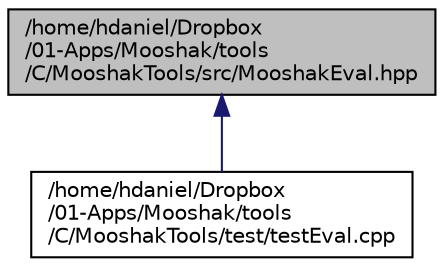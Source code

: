 digraph "/home/hdaniel/Dropbox/01-Apps/Mooshak/tools/C/MooshakTools/src/MooshakEval.hpp"
{
 // LATEX_PDF_SIZE
  edge [fontname="Helvetica",fontsize="10",labelfontname="Helvetica",labelfontsize="10"];
  node [fontname="Helvetica",fontsize="10",shape=record];
  Node1 [label="/home/hdaniel/Dropbox\l/01-Apps/Mooshak/tools\l/C/MooshakTools/src/MooshakEval.hpp",height=0.2,width=0.4,color="black", fillcolor="grey75", style="filled", fontcolor="black",tooltip=" "];
  Node1 -> Node2 [dir="back",color="midnightblue",fontsize="10",style="solid",fontname="Helvetica"];
  Node2 [label="/home/hdaniel/Dropbox\l/01-Apps/Mooshak/tools\l/C/MooshakTools/test/testEval.cpp",height=0.2,width=0.4,color="black", fillcolor="white", style="filled",URL="$testEval_8cpp.html",tooltip=" "];
}

